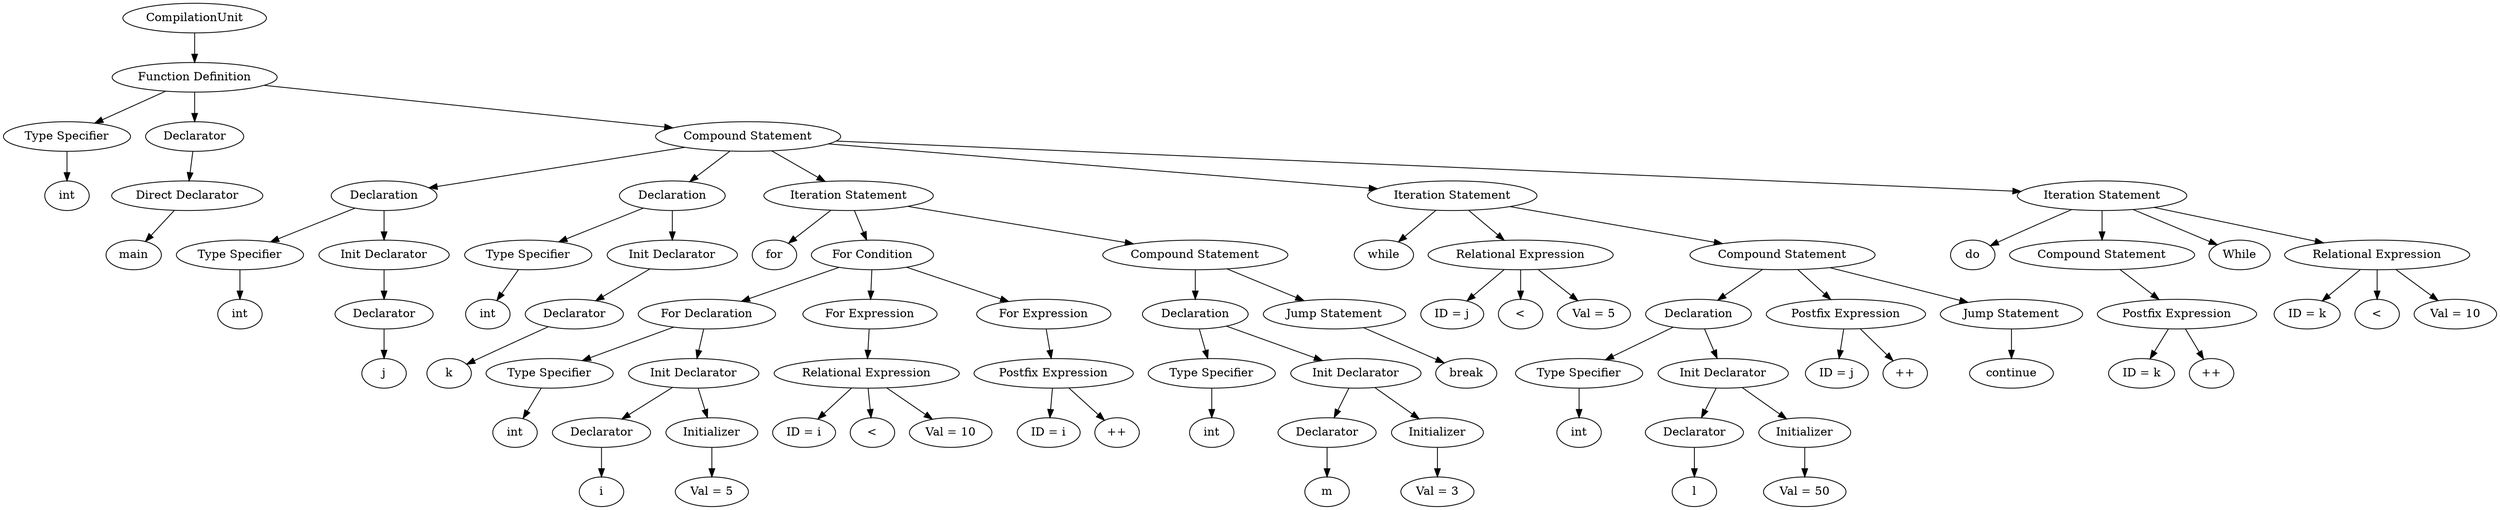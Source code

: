 digraph G {
		Q0[label="CompilationUnit"];
		Q0 -> Q1
		Q1[label="Function Definition"];
		Q1 -> Q2
		Q2[label="Type Specifier"];
		Q2 -> Q3
		Q3[label="int"];
		Q1 -> Q4
		Q4[label="Declarator"];
		Q4 -> Q5
		Q5[label="Direct Declarator"];
		Q5 -> Q6
		Q6[label="main"];
		Q1 -> Q7
		Q7[label="Compound Statement"];
		Q7 -> Q8
		Q8[label="Declaration"];
		Q8 -> Q9
		Q9[label="Type Specifier"];
		Q9 -> Q10
		Q10[label="int"];
		Q8 -> Q11
		Q11[label="Init Declarator"];
		Q11 -> Q12
		Q12[label="Declarator"];
		Q12 -> Q13
		Q13[label="j"];
		Q7 -> Q14
		Q14[label="Declaration"];
		Q14 -> Q15
		Q15[label="Type Specifier"];
		Q15 -> Q16
		Q16[label="int"];
		Q14 -> Q17
		Q17[label="Init Declarator"];
		Q17 -> Q18
		Q18[label="Declarator"];
		Q18 -> Q19
		Q19[label="k"];
		Q7 -> Q20
		Q20[label="Iteration Statement"];
		Q20 -> Q21
		Q21[label="for"];
		Q20 -> Q22
		Q22[label="For Condition"];
		Q22 -> Q23
		Q23[label="For Declaration"];
		Q23 -> Q24
		Q24[label="Type Specifier"];
		Q24 -> Q25
		Q25[label="int"];
		Q23 -> Q26
		Q26[label="Init Declarator"];
		Q26 -> Q27
		Q27[label="Declarator"];
		Q27 -> Q28
		Q28[label="i"];
		Q26 -> Q29
		Q29[label="Initializer"];
		Q29 -> Q30
		Q30[label="Val = 5"];
		Q22 -> Q31
		Q31[label="For Expression"];
		Q31 -> Q32
		Q32[label="Relational Expression"];
		Q32 -> Q33
		Q33[label="ID = i"];
		Q32 -> Q34
		Q34[label="<"];
		Q32 -> Q35
		Q35[label="Val = 10"];
		Q22 -> Q36
		Q36[label="For Expression"];
		Q36 -> Q37
		Q37[label="Postfix Expression"];
		Q37 -> Q38
		Q38[label="ID = i"];
		Q37 -> Q39
		Q39[label="++"];
		Q20 -> Q40
		Q40[label="Compound Statement"];
		Q40 -> Q41
		Q41[label="Declaration"];
		Q41 -> Q42
		Q42[label="Type Specifier"];
		Q42 -> Q43
		Q43[label="int"];
		Q41 -> Q44
		Q44[label="Init Declarator"];
		Q44 -> Q45
		Q45[label="Declarator"];
		Q45 -> Q46
		Q46[label="m"];
		Q44 -> Q47
		Q47[label="Initializer"];
		Q47 -> Q48
		Q48[label="Val = 3"];
		Q40 -> Q49
		Q49[label="Jump Statement"];
		Q49 -> Q50
		Q50[label="break"];
		Q7 -> Q51
		Q51[label="Iteration Statement"];
		Q51 -> Q52
		Q52[label="while"];
		Q51 -> Q53
		Q53[label="Relational Expression"];
		Q53 -> Q54
		Q54[label="ID = j"];
		Q53 -> Q55
		Q55[label="<"];
		Q53 -> Q56
		Q56[label="Val = 5"];
		Q51 -> Q57
		Q57[label="Compound Statement"];
		Q57 -> Q58
		Q58[label="Declaration"];
		Q58 -> Q59
		Q59[label="Type Specifier"];
		Q59 -> Q60
		Q60[label="int"];
		Q58 -> Q61
		Q61[label="Init Declarator"];
		Q61 -> Q62
		Q62[label="Declarator"];
		Q62 -> Q63
		Q63[label="l"];
		Q61 -> Q64
		Q64[label="Initializer"];
		Q64 -> Q65
		Q65[label="Val = 50"];
		Q57 -> Q66
		Q66[label="Postfix Expression"];
		Q66 -> Q67
		Q67[label="ID = j"];
		Q66 -> Q68
		Q68[label="++"];
		Q57 -> Q69
		Q69[label="Jump Statement"];
		Q69 -> Q70
		Q70[label="continue"];
		Q7 -> Q71
		Q71[label="Iteration Statement"];
		Q71 -> Q72
		Q72[label="do"];
		Q71 -> Q73
		Q73[label="Compound Statement"];
		Q73 -> Q74
		Q74[label="Postfix Expression"];
		Q74 -> Q75
		Q75[label="ID = k"];
		Q74 -> Q76
		Q76[label="++"];
		Q71 -> Q77
		Q77[label="While"];
		Q71 -> Q78
		Q78[label="Relational Expression"];
		Q78 -> Q79
		Q79[label="ID = k"];
		Q78 -> Q80
		Q80[label="<"];
		Q78 -> Q81
		Q81[label="Val = 10"];
		
}